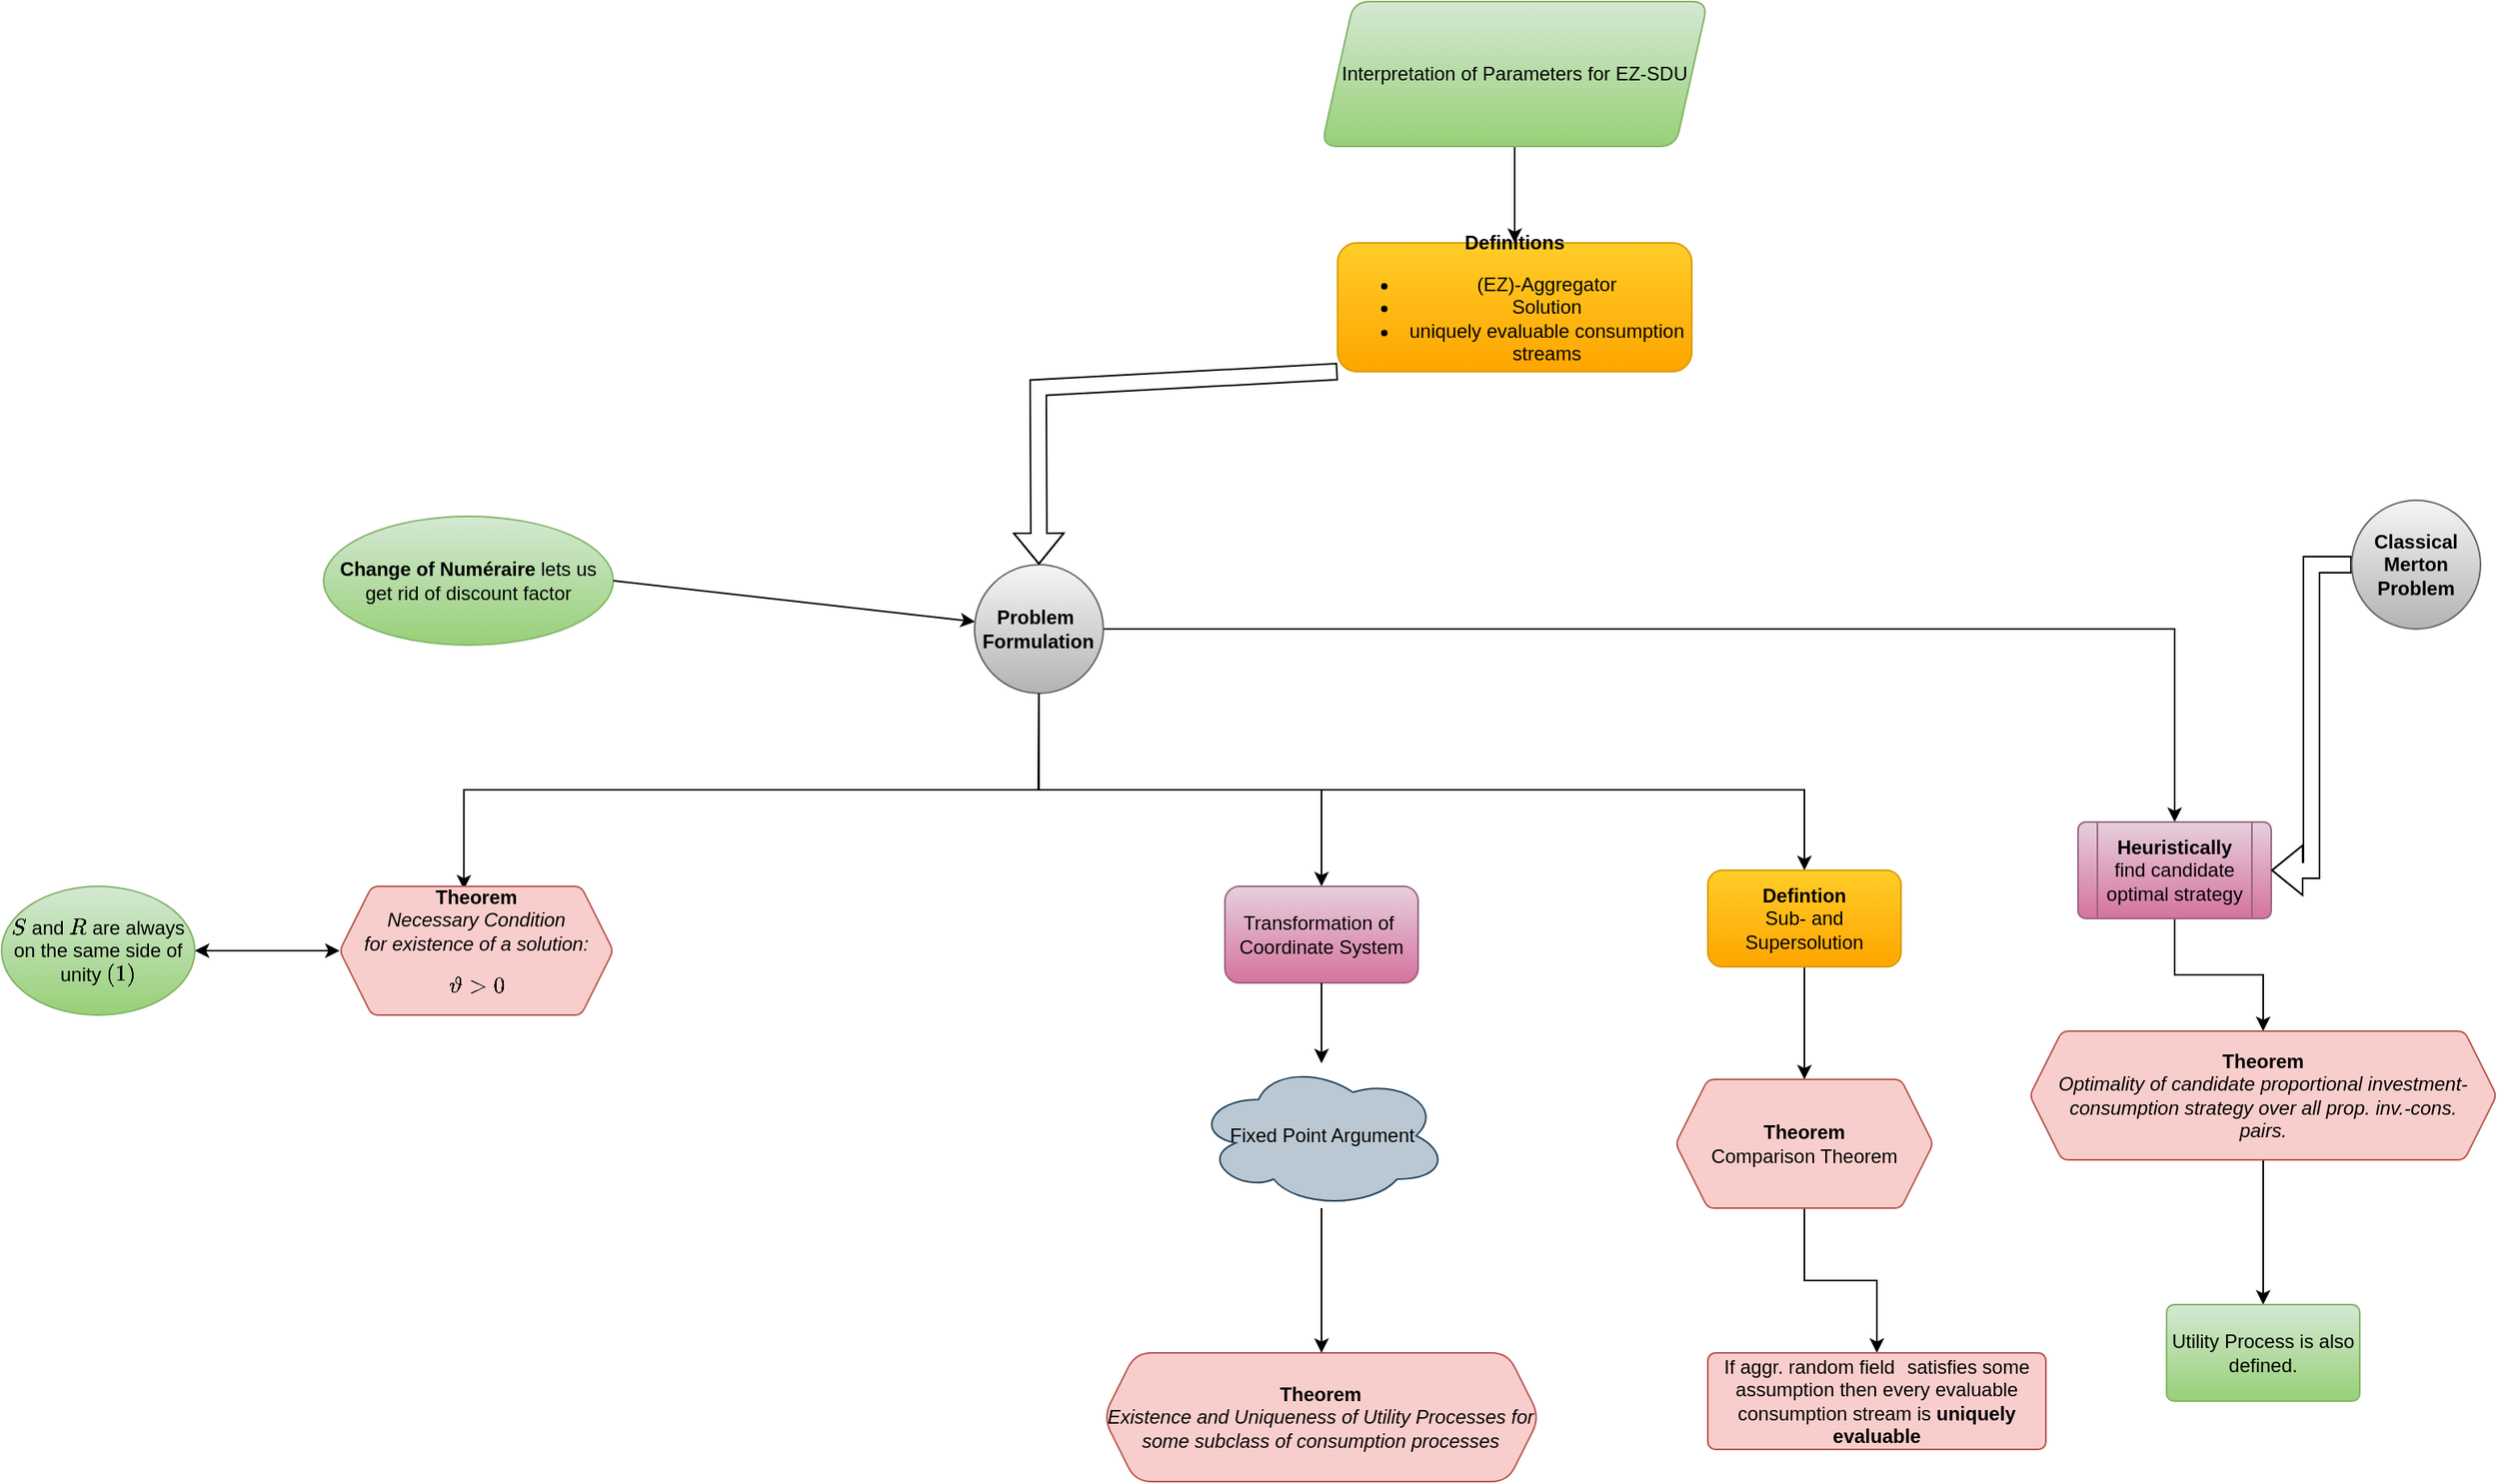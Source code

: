 <mxfile version="28.2.5">
  <diagram name="Seite-1" id="ZfH-P737uRzAbcR32g-Z">
    <mxGraphModel dx="2328" dy="832" grid="1" gridSize="10" guides="1" tooltips="1" connect="1" arrows="1" fold="1" page="1" pageScale="1" pageWidth="827" pageHeight="1169" background="#ffffff" math="1" shadow="0">
      <root>
        <mxCell id="0" />
        <mxCell id="1" parent="0" />
        <mxCell id="wkMzzB-yKLCFpXBGOHoM-1" value="&lt;b&gt;Definitions&lt;/b&gt;&lt;div&gt;&lt;ul&gt;&lt;li&gt;(EZ)-Aggregator&lt;/li&gt;&lt;li&gt;Solution&lt;/li&gt;&lt;li&gt;uniquely evaluable consumption streams&lt;/li&gt;&lt;/ul&gt;&lt;/div&gt;" style="rounded=1;whiteSpace=wrap;html=1;fillColor=#ffcd28;strokeColor=#d79b00;gradientColor=#ffa500;" parent="1" vertex="1">
          <mxGeometry x="350.002" y="200" width="220" height="80" as="geometry" />
        </mxCell>
        <mxCell id="wkMzzB-yKLCFpXBGOHoM-23" value="" style="edgeStyle=orthogonalEdgeStyle;rounded=0;orthogonalLoop=1;jettySize=auto;html=1;fontFamily=Helvetica;fontSize=12;fontColor=#ffffff;" parent="1" source="wkMzzB-yKLCFpXBGOHoM-5" target="wkMzzB-yKLCFpXBGOHoM-1" edge="1">
          <mxGeometry relative="1" as="geometry" />
        </mxCell>
        <mxCell id="wkMzzB-yKLCFpXBGOHoM-5" value="Interpretation of Parameters for EZ-SDU" style="shape=parallelogram;perimeter=parallelogramPerimeter;whiteSpace=wrap;html=1;fixedSize=1;fillColor=#d5e8d4;strokeColor=#82b366;rounded=1;gradientColor=#97d077;" parent="1" vertex="1">
          <mxGeometry x="340.002" y="50" width="240" height="90" as="geometry" />
        </mxCell>
        <mxCell id="wkMzzB-yKLCFpXBGOHoM-24" value="" style="edgeStyle=orthogonalEdgeStyle;rounded=0;orthogonalLoop=1;jettySize=auto;html=1;fontFamily=Helvetica;fontSize=12;fontColor=#ffffff;exitX=0.5;exitY=1;exitDx=0;exitDy=0;entryX=0.454;entryY=0.024;entryDx=0;entryDy=0;entryPerimeter=0;" parent="1" source="wkMzzB-yKLCFpXBGOHoM-6" target="wkMzzB-yKLCFpXBGOHoM-12" edge="1">
          <mxGeometry relative="1" as="geometry">
            <mxPoint x="237.171" y="450.0" as="sourcePoint" />
            <mxPoint x="111.113" y="625" as="targetPoint" />
          </mxGeometry>
        </mxCell>
        <mxCell id="wkMzzB-yKLCFpXBGOHoM-26" value="" style="edgeStyle=orthogonalEdgeStyle;rounded=0;orthogonalLoop=1;jettySize=auto;html=1;fontFamily=Helvetica;fontSize=12;fontColor=#ffffff;" parent="1" source="wkMzzB-yKLCFpXBGOHoM-6" target="wkMzzB-yKLCFpXBGOHoM-19" edge="1">
          <mxGeometry relative="1" as="geometry">
            <mxPoint x="291.111" y="410" as="targetPoint" />
          </mxGeometry>
        </mxCell>
        <mxCell id="wkMzzB-yKLCFpXBGOHoM-6" value="&lt;b&gt;Problem&amp;nbsp;&lt;/b&gt;&lt;div&gt;&lt;b&gt;Formulation&lt;/b&gt;&lt;/div&gt;" style="ellipse;whiteSpace=wrap;html=1;fillColor=#f5f5f5;strokeColor=#666666;rounded=1;gradientColor=#b3b3b3;" parent="1" vertex="1">
          <mxGeometry x="124.441" y="400" width="80" height="80" as="geometry" />
        </mxCell>
        <mxCell id="wkMzzB-yKLCFpXBGOHoM-37" value="" style="edgeStyle=orthogonalEdgeStyle;rounded=0;orthogonalLoop=1;jettySize=auto;html=1;fontFamily=Helvetica;fontSize=12;fontColor=#ffffff;exitX=0.5;exitY=1;exitDx=0;exitDy=0;entryX=0.5;entryY=0;entryDx=0;entryDy=0;" parent="1" source="wkMzzB-yKLCFpXBGOHoM-6" edge="1" target="wkMzzB-yKLCFpXBGOHoM-38">
          <mxGeometry relative="1" as="geometry">
            <mxPoint x="171.11" y="710" as="targetPoint" />
            <Array as="points">
              <mxPoint x="164" y="540" />
              <mxPoint x="340" y="540" />
            </Array>
          </mxGeometry>
        </mxCell>
        <mxCell id="wkMzzB-yKLCFpXBGOHoM-12" value="&lt;b&gt;Theorem&lt;/b&gt;&lt;div&gt;&lt;i&gt;Necessary Condition&lt;/i&gt;&lt;/div&gt;&lt;div&gt;&lt;i&gt;for existence of a solution:&lt;/i&gt;&lt;/div&gt;&lt;div&gt;$$ \vartheta &amp;gt; 0$$&lt;/div&gt;" style="shape=hexagon;perimeter=hexagonPerimeter2;whiteSpace=wrap;html=1;fixedSize=1;rounded=1;strokeColor=#b85450;align=center;verticalAlign=middle;arcSize=8;fontFamily=Helvetica;fontSize=12;fillColor=#f8cecc;" parent="1" vertex="1">
          <mxGeometry x="-270" y="600" width="170" height="80" as="geometry" />
        </mxCell>
        <mxCell id="wkMzzB-yKLCFpXBGOHoM-15" value="\( S \) and \(R\) are always on the same side of unity \( (1) \)" style="ellipse;whiteSpace=wrap;html=1;rounded=1;strokeColor=#82b366;align=center;verticalAlign=middle;fontFamily=Helvetica;fontSize=12;fillColor=#d5e8d4;gradientColor=#97d077;" parent="1" vertex="1">
          <mxGeometry x="-480" y="600" width="120" height="80" as="geometry" />
        </mxCell>
        <mxCell id="wkMzzB-yKLCFpXBGOHoM-30" value="" style="edgeStyle=orthogonalEdgeStyle;rounded=0;orthogonalLoop=1;jettySize=auto;html=1;fontFamily=Helvetica;fontSize=12;fontColor=#ffffff;" parent="1" source="wkMzzB-yKLCFpXBGOHoM-19" target="wkMzzB-yKLCFpXBGOHoM-29" edge="1">
          <mxGeometry relative="1" as="geometry" />
        </mxCell>
        <mxCell id="wkMzzB-yKLCFpXBGOHoM-19" value="&lt;b&gt;Heuristically&lt;/b&gt; find candidate optimal strategy" style="shape=process;whiteSpace=wrap;html=1;backgroundOutline=1;rounded=1;strokeColor=#996185;align=center;verticalAlign=middle;fontFamily=Helvetica;fontSize=12;fillColor=#e6d0de;gradientColor=#d5739d;arcSize=8;" parent="1" vertex="1">
          <mxGeometry x="810" y="560" width="120" height="60" as="geometry" />
        </mxCell>
        <mxCell id="wkMzzB-yKLCFpXBGOHoM-21" value="" style="endArrow=classic;startArrow=classic;html=1;rounded=0;fontFamily=Helvetica;fontSize=12;fontColor=#ffffff;exitX=1;exitY=0.5;exitDx=0;exitDy=0;entryX=0;entryY=0.5;entryDx=0;entryDy=0;" parent="1" source="wkMzzB-yKLCFpXBGOHoM-15" target="wkMzzB-yKLCFpXBGOHoM-12" edge="1">
          <mxGeometry width="50" height="50" relative="1" as="geometry">
            <mxPoint x="140" y="540" as="sourcePoint" />
            <mxPoint x="190" y="490" as="targetPoint" />
          </mxGeometry>
        </mxCell>
        <mxCell id="wkMzzB-yKLCFpXBGOHoM-28" style="edgeStyle=orthogonalEdgeStyle;rounded=0;orthogonalLoop=1;jettySize=auto;html=1;entryX=1;entryY=0.5;entryDx=0;entryDy=0;fontFamily=Helvetica;fontSize=12;fontColor=#ffffff;shape=flexArrow;" parent="1" source="wkMzzB-yKLCFpXBGOHoM-27" target="wkMzzB-yKLCFpXBGOHoM-19" edge="1">
          <mxGeometry relative="1" as="geometry" />
        </mxCell>
        <mxCell id="wkMzzB-yKLCFpXBGOHoM-27" value="&lt;b&gt;Classical Merton Problem&lt;/b&gt;" style="ellipse;whiteSpace=wrap;html=1;aspect=fixed;rounded=1;strokeColor=#666666;align=center;verticalAlign=middle;fontFamily=Helvetica;fontSize=12;fillColor=#f5f5f5;gradientColor=#b3b3b3;" parent="1" vertex="1">
          <mxGeometry x="980" y="360" width="80" height="80" as="geometry" />
        </mxCell>
        <mxCell id="wkMzzB-yKLCFpXBGOHoM-35" value="" style="edgeStyle=orthogonalEdgeStyle;rounded=0;orthogonalLoop=1;jettySize=auto;html=1;fontFamily=Helvetica;fontSize=12;fontColor=#ffffff;" parent="1" source="wkMzzB-yKLCFpXBGOHoM-29" target="wkMzzB-yKLCFpXBGOHoM-34" edge="1">
          <mxGeometry relative="1" as="geometry" />
        </mxCell>
        <mxCell id="wkMzzB-yKLCFpXBGOHoM-29" value="&lt;b&gt;Theorem&lt;/b&gt;&lt;div&gt;&lt;i&gt;Optimality of candidate proportional investment-consumption strategy over all prop. inv.-cons.&lt;/i&gt;&lt;/div&gt;&lt;div&gt;&lt;i&gt;pairs.&lt;/i&gt;&lt;/div&gt;" style="shape=hexagon;perimeter=hexagonPerimeter2;whiteSpace=wrap;html=1;fixedSize=1;fillColor=#f8cecc;strokeColor=#b85450;rounded=1;arcSize=8;align=center;verticalAlign=middle;fontFamily=Helvetica;fontSize=12;fontColor=default;" parent="1" vertex="1">
          <mxGeometry x="780" y="690" width="290" height="80" as="geometry" />
        </mxCell>
        <mxCell id="wkMzzB-yKLCFpXBGOHoM-34" value="Utility Process is also defined." style="whiteSpace=wrap;html=1;fillColor=#d5e8d4;strokeColor=#82b366;rounded=1;arcSize=8;align=center;verticalAlign=middle;fontFamily=Helvetica;fontSize=12;fontColor=default;gradientColor=#97d077;" parent="1" vertex="1">
          <mxGeometry x="865" y="860" width="120" height="60" as="geometry" />
        </mxCell>
        <mxCell id="wkMzzB-yKLCFpXBGOHoM-38" value="Transformation of&amp;nbsp;&lt;div&gt;Coordinate System&lt;/div&gt;" style="whiteSpace=wrap;html=1;rounded=1;strokeColor=#996185;align=center;verticalAlign=middle;fontFamily=Helvetica;fontSize=12;fillColor=#e6d0de;gradientColor=#d5739d;" parent="1" vertex="1">
          <mxGeometry x="280" y="600" width="120" height="60" as="geometry" />
        </mxCell>
        <mxCell id="wkMzzB-yKLCFpXBGOHoM-41" value="&lt;b&gt;Theorem&lt;/b&gt;&lt;div&gt;&lt;i&gt;Existence and Uniqueness of Utility Processes for some subclass of consumption processes&lt;/i&gt;&lt;/div&gt;" style="shape=hexagon;perimeter=hexagonPerimeter2;whiteSpace=wrap;html=1;fixedSize=1;rounded=1;strokeColor=#b85450;align=center;verticalAlign=middle;fontFamily=Helvetica;fontSize=12;fillColor=#f8cecc;" parent="1" vertex="1">
          <mxGeometry x="204.44" y="890" width="271.11" height="80" as="geometry" />
        </mxCell>
        <mxCell id="wkMzzB-yKLCFpXBGOHoM-43" value="&lt;b&gt;Change of Numéraire &lt;/b&gt;lets us get rid of discount factor" style="ellipse;whiteSpace=wrap;html=1;rounded=1;strokeColor=#82b366;align=center;verticalAlign=middle;fontFamily=Helvetica;fontSize=12;fillColor=#d5e8d4;gradientColor=#97d077;" parent="1" vertex="1">
          <mxGeometry x="-280" y="370" width="180" height="80" as="geometry" />
        </mxCell>
        <mxCell id="wkMzzB-yKLCFpXBGOHoM-44" value="" style="endArrow=classic;html=1;rounded=0;fontFamily=Helvetica;fontSize=12;fontColor=#ffffff;exitX=1;exitY=0.5;exitDx=0;exitDy=0;" parent="1" source="wkMzzB-yKLCFpXBGOHoM-43" target="wkMzzB-yKLCFpXBGOHoM-6" edge="1">
          <mxGeometry width="50" height="50" relative="1" as="geometry">
            <mxPoint x="400" y="740" as="sourcePoint" />
            <mxPoint x="450" y="690" as="targetPoint" />
          </mxGeometry>
        </mxCell>
        <mxCell id="o4iry1kajarjaH2vr438-3" value="" style="endArrow=classic;html=1;rounded=0;fontFamily=Helvetica;fontSize=12;fontColor=#ffffff;exitX=0.5;exitY=1;exitDx=0;exitDy=0;entryX=0.5;entryY=0;entryDx=0;entryDy=0;" edge="1" parent="1" source="wkMzzB-yKLCFpXBGOHoM-46" target="wkMzzB-yKLCFpXBGOHoM-41">
          <mxGeometry width="50" height="50" relative="1" as="geometry">
            <mxPoint x="100" y="850" as="sourcePoint" />
            <mxPoint x="230" y="740" as="targetPoint" />
          </mxGeometry>
        </mxCell>
        <mxCell id="o4iry1kajarjaH2vr438-5" value="" style="shape=flexArrow;endArrow=classic;html=1;rounded=0;fontFamily=Helvetica;fontSize=12;fontColor=#ffffff;exitX=0;exitY=1;exitDx=0;exitDy=0;entryX=0.5;entryY=0;entryDx=0;entryDy=0;" edge="1" parent="1" source="wkMzzB-yKLCFpXBGOHoM-1" target="wkMzzB-yKLCFpXBGOHoM-6">
          <mxGeometry width="50" height="50" relative="1" as="geometry">
            <mxPoint x="230" y="460" as="sourcePoint" />
            <mxPoint x="280" y="410" as="targetPoint" />
            <Array as="points">
              <mxPoint x="164" y="290" />
            </Array>
          </mxGeometry>
        </mxCell>
        <mxCell id="o4iry1kajarjaH2vr438-6" value="" style="endArrow=classic;html=1;rounded=0;fontFamily=Helvetica;fontSize=12;fontColor=#ffffff;exitX=0.5;exitY=1;exitDx=0;exitDy=0;entryX=0.5;entryY=0;entryDx=0;entryDy=0;" edge="1" parent="1" source="wkMzzB-yKLCFpXBGOHoM-38" target="wkMzzB-yKLCFpXBGOHoM-46">
          <mxGeometry width="50" height="50" relative="1" as="geometry">
            <mxPoint x="340" y="660" as="sourcePoint" />
            <mxPoint x="340" y="890" as="targetPoint" />
          </mxGeometry>
        </mxCell>
        <mxCell id="wkMzzB-yKLCFpXBGOHoM-46" value="Fixed Point Argument" style="ellipse;shape=cloud;whiteSpace=wrap;html=1;rounded=1;strokeColor=#23445d;align=center;verticalAlign=middle;fontFamily=Helvetica;fontSize=12;fillColor=#bac8d3;" parent="1" vertex="1">
          <mxGeometry x="261.66" y="710" width="156.67" height="90" as="geometry" />
        </mxCell>
        <mxCell id="o4iry1kajarjaH2vr438-7" value="" style="endArrow=classic;html=1;rounded=0;fontFamily=Helvetica;fontSize=12;fontColor=#ffffff;exitX=0.5;exitY=1;exitDx=0;exitDy=0;" edge="1" parent="1" source="wkMzzB-yKLCFpXBGOHoM-6">
          <mxGeometry width="50" height="50" relative="1" as="geometry">
            <mxPoint x="520" y="590" as="sourcePoint" />
            <mxPoint x="640" y="590" as="targetPoint" />
            <Array as="points">
              <mxPoint x="164" y="540" />
              <mxPoint x="640" y="540" />
            </Array>
          </mxGeometry>
        </mxCell>
        <mxCell id="o4iry1kajarjaH2vr438-10" value="" style="edgeStyle=orthogonalEdgeStyle;rounded=0;orthogonalLoop=1;jettySize=auto;html=1;fontFamily=Helvetica;fontSize=12;fontColor=#ffffff;" edge="1" parent="1" source="o4iry1kajarjaH2vr438-8" target="o4iry1kajarjaH2vr438-9">
          <mxGeometry relative="1" as="geometry" />
        </mxCell>
        <mxCell id="o4iry1kajarjaH2vr438-8" value="&lt;b&gt;Defintion&lt;/b&gt;&lt;div&gt;Sub- and Supersolution&lt;/div&gt;" style="whiteSpace=wrap;html=1;rounded=1;strokeColor=#d79b00;align=center;verticalAlign=middle;fontFamily=Helvetica;fontSize=12;fillColor=#ffcd28;gradientColor=#ffa500;" vertex="1" parent="1">
          <mxGeometry x="580" y="590" width="120" height="60" as="geometry" />
        </mxCell>
        <mxCell id="o4iry1kajarjaH2vr438-12" value="" style="edgeStyle=orthogonalEdgeStyle;rounded=0;orthogonalLoop=1;jettySize=auto;html=1;fontFamily=Helvetica;fontSize=12;fontColor=#ffffff;" edge="1" parent="1" source="o4iry1kajarjaH2vr438-9" target="o4iry1kajarjaH2vr438-11">
          <mxGeometry relative="1" as="geometry" />
        </mxCell>
        <mxCell id="o4iry1kajarjaH2vr438-9" value="&lt;b&gt;Theorem&lt;/b&gt;&lt;div&gt;Comparison Theorem&lt;/div&gt;" style="shape=hexagon;perimeter=hexagonPerimeter2;whiteSpace=wrap;html=1;fixedSize=1;fillColor=#f8cecc;strokeColor=#b85450;rounded=1;align=center;verticalAlign=middle;arcSize=8;fontFamily=Helvetica;fontSize=12;" vertex="1" parent="1">
          <mxGeometry x="560" y="720" width="160" height="80" as="geometry" />
        </mxCell>
        <mxCell id="o4iry1kajarjaH2vr438-11" value="If aggr. random field \( \) satisfies some assumption then every evaluable consumption stream is &lt;b&gt;uniquely evaluable&lt;/b&gt;" style="rounded=1;whiteSpace=wrap;html=1;fillColor=#f8cecc;strokeColor=#b85450;arcSize=8;" vertex="1" parent="1">
          <mxGeometry x="580" y="890" width="210" height="60" as="geometry" />
        </mxCell>
      </root>
    </mxGraphModel>
  </diagram>
</mxfile>
